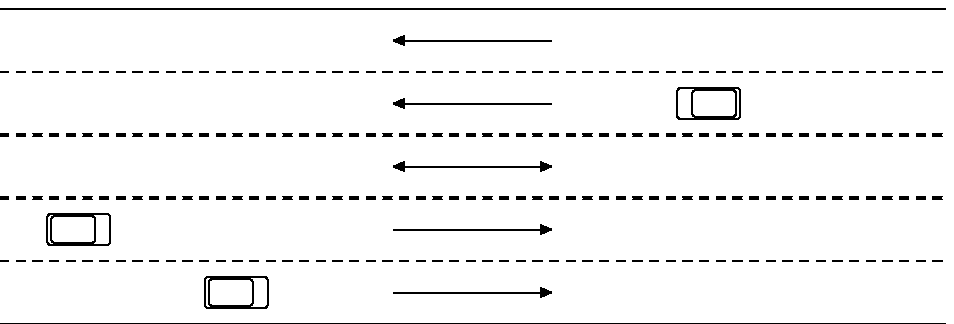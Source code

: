 
w := 12cm;
h := 8mm;
e := .5pt;
a := 5cm;
b := 7cm;

path c;

c := (-3.5mm,-2mm){left}..{up}(-4mm,-1.5mm)--
     (-4mm,1.5mm){up}..{right}(-3.5mm,2mm)--
     (3.5mm,2mm){right}..{down}(4mm,1.5mm)--
     (4mm,-1.5mm){down}..{left}(3.5mm,-2mm)--cycle;

path d;

q := 0.3mm;
r := 1.2mm;

d := (-3.5mm+r,-2mm+q){left}..{up}(-4mm+r,-1.5mm+q)--
     (-4mm+r,1.5mm-q){up}..{right}(-3.5mm+r,2mm-q)--
     (3.5mm-r,2mm-q){right}..{down}(4mm-r,1.5mm-q)--
     (4mm-r,-1.5mm+q){down}..{left}(3.5mm-r,-2mm+q)--cycle;

def car(expr p, k) =
  draw c shifted p;
  draw d shifted p shifted (-.7mm * k,0);
enddef;

beginfig(1)
  draw (0, 0)--(w,  0);
  draw (0, h)--(w,  h) dashed evenly;
  draw (0,2h-e)--(w, 2h-e) dashed evenly;
  draw (0,2h+e)--(w, 2h+e) dashed evenly;
  draw (0,3h-e)--(w, 3h-e) dashed evenly;
  draw (0,3h+e)--(w, 3h+e) dashed evenly;
  draw (0,4h)--(w, 4h) dashed evenly;
  draw (0,5h)--(w, 5h);

  drawarrow (a, 0.5h)--(b, 0.5h);
  drawarrow (a, 1.5h)--(b, 1.5h);
  drawarrow (a, 2.5h)--(b, 2.5h);
  drawarrow (b, 2.5h)--(a, 2.5h);
  drawarrow (b, 3.5h)--(a, 3.5h);
  drawarrow (b, 4.5h)--(a, 4.5h);

  car((3cm,0.5h), 1);
  car((1cm,1.5h), 1);
  car((9cm,3.5h), -1);

endfig;

end;